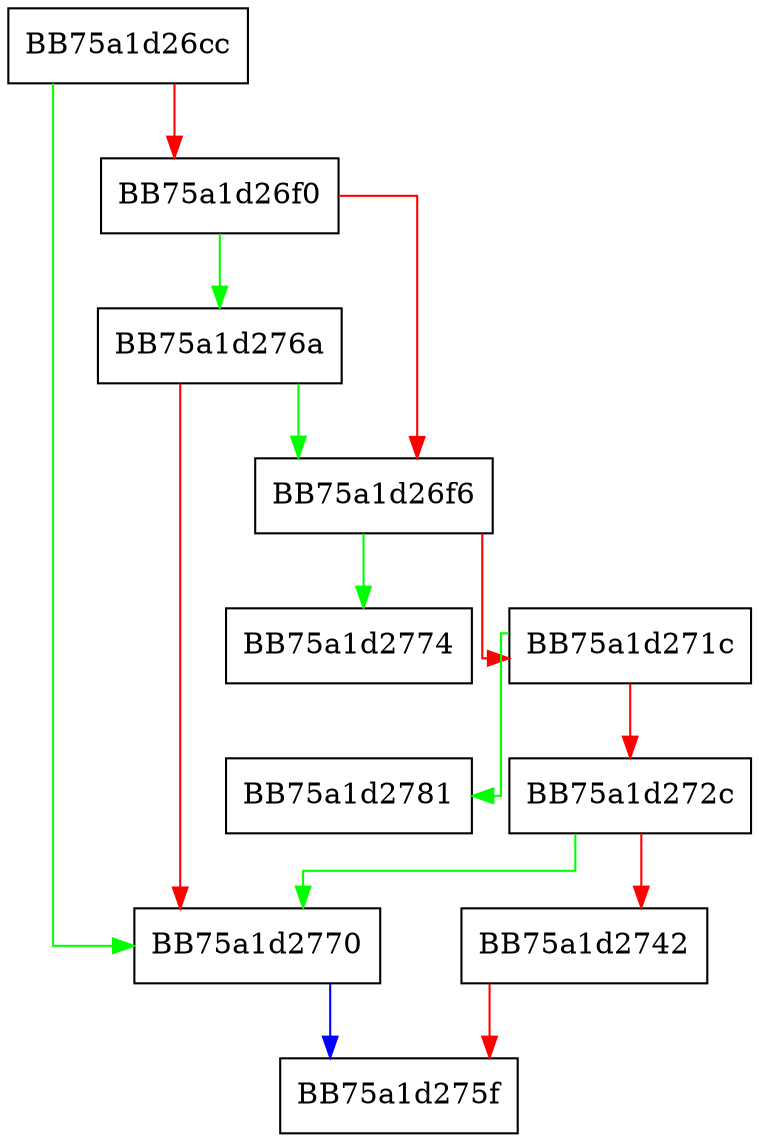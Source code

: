 digraph pushPropertyTree {
  node [shape="box"];
  graph [splines=ortho];
  BB75a1d26cc -> BB75a1d2770 [color="green"];
  BB75a1d26cc -> BB75a1d26f0 [color="red"];
  BB75a1d26f0 -> BB75a1d276a [color="green"];
  BB75a1d26f0 -> BB75a1d26f6 [color="red"];
  BB75a1d26f6 -> BB75a1d2774 [color="green"];
  BB75a1d26f6 -> BB75a1d271c [color="red"];
  BB75a1d271c -> BB75a1d2781 [color="green"];
  BB75a1d271c -> BB75a1d272c [color="red"];
  BB75a1d272c -> BB75a1d2770 [color="green"];
  BB75a1d272c -> BB75a1d2742 [color="red"];
  BB75a1d2742 -> BB75a1d275f [color="red"];
  BB75a1d276a -> BB75a1d26f6 [color="green"];
  BB75a1d276a -> BB75a1d2770 [color="red"];
  BB75a1d2770 -> BB75a1d275f [color="blue"];
}